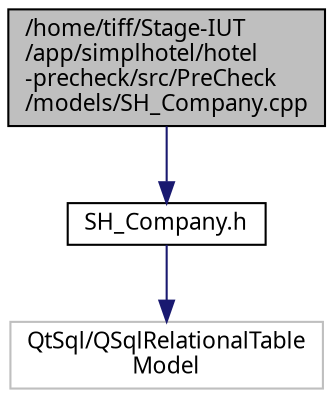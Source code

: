 digraph "/home/tiff/Stage-IUT/app/simplhotel/hotel-precheck/src/PreCheck/models/SH_Company.cpp"
{
 // INTERACTIVE_SVG=YES
  bgcolor="transparent";
  edge [fontname="Verdana",fontsize="11",labelfontname="Verdana",labelfontsize="11"];
  node [fontname="Verdana",fontsize="11",shape=record];
  Node1 [label="/home/tiff/Stage-IUT\l/app/simplhotel/hotel\l-precheck/src/PreCheck\l/models/SH_Company.cpp",height=0.2,width=0.4,color="black", fillcolor="grey75", style="filled" fontcolor="black"];
  Node1 -> Node2 [color="midnightblue",fontsize="11",style="solid",fontname="Verdana"];
  Node2 [label="SH_Company.h",height=0.2,width=0.4,color="black",URL="$SH__Company_8h.html"];
  Node2 -> Node3 [color="midnightblue",fontsize="11",style="solid",fontname="Verdana"];
  Node3 [label="QtSql/QSqlRelationalTable\lModel",height=0.2,width=0.4,color="grey75"];
}
